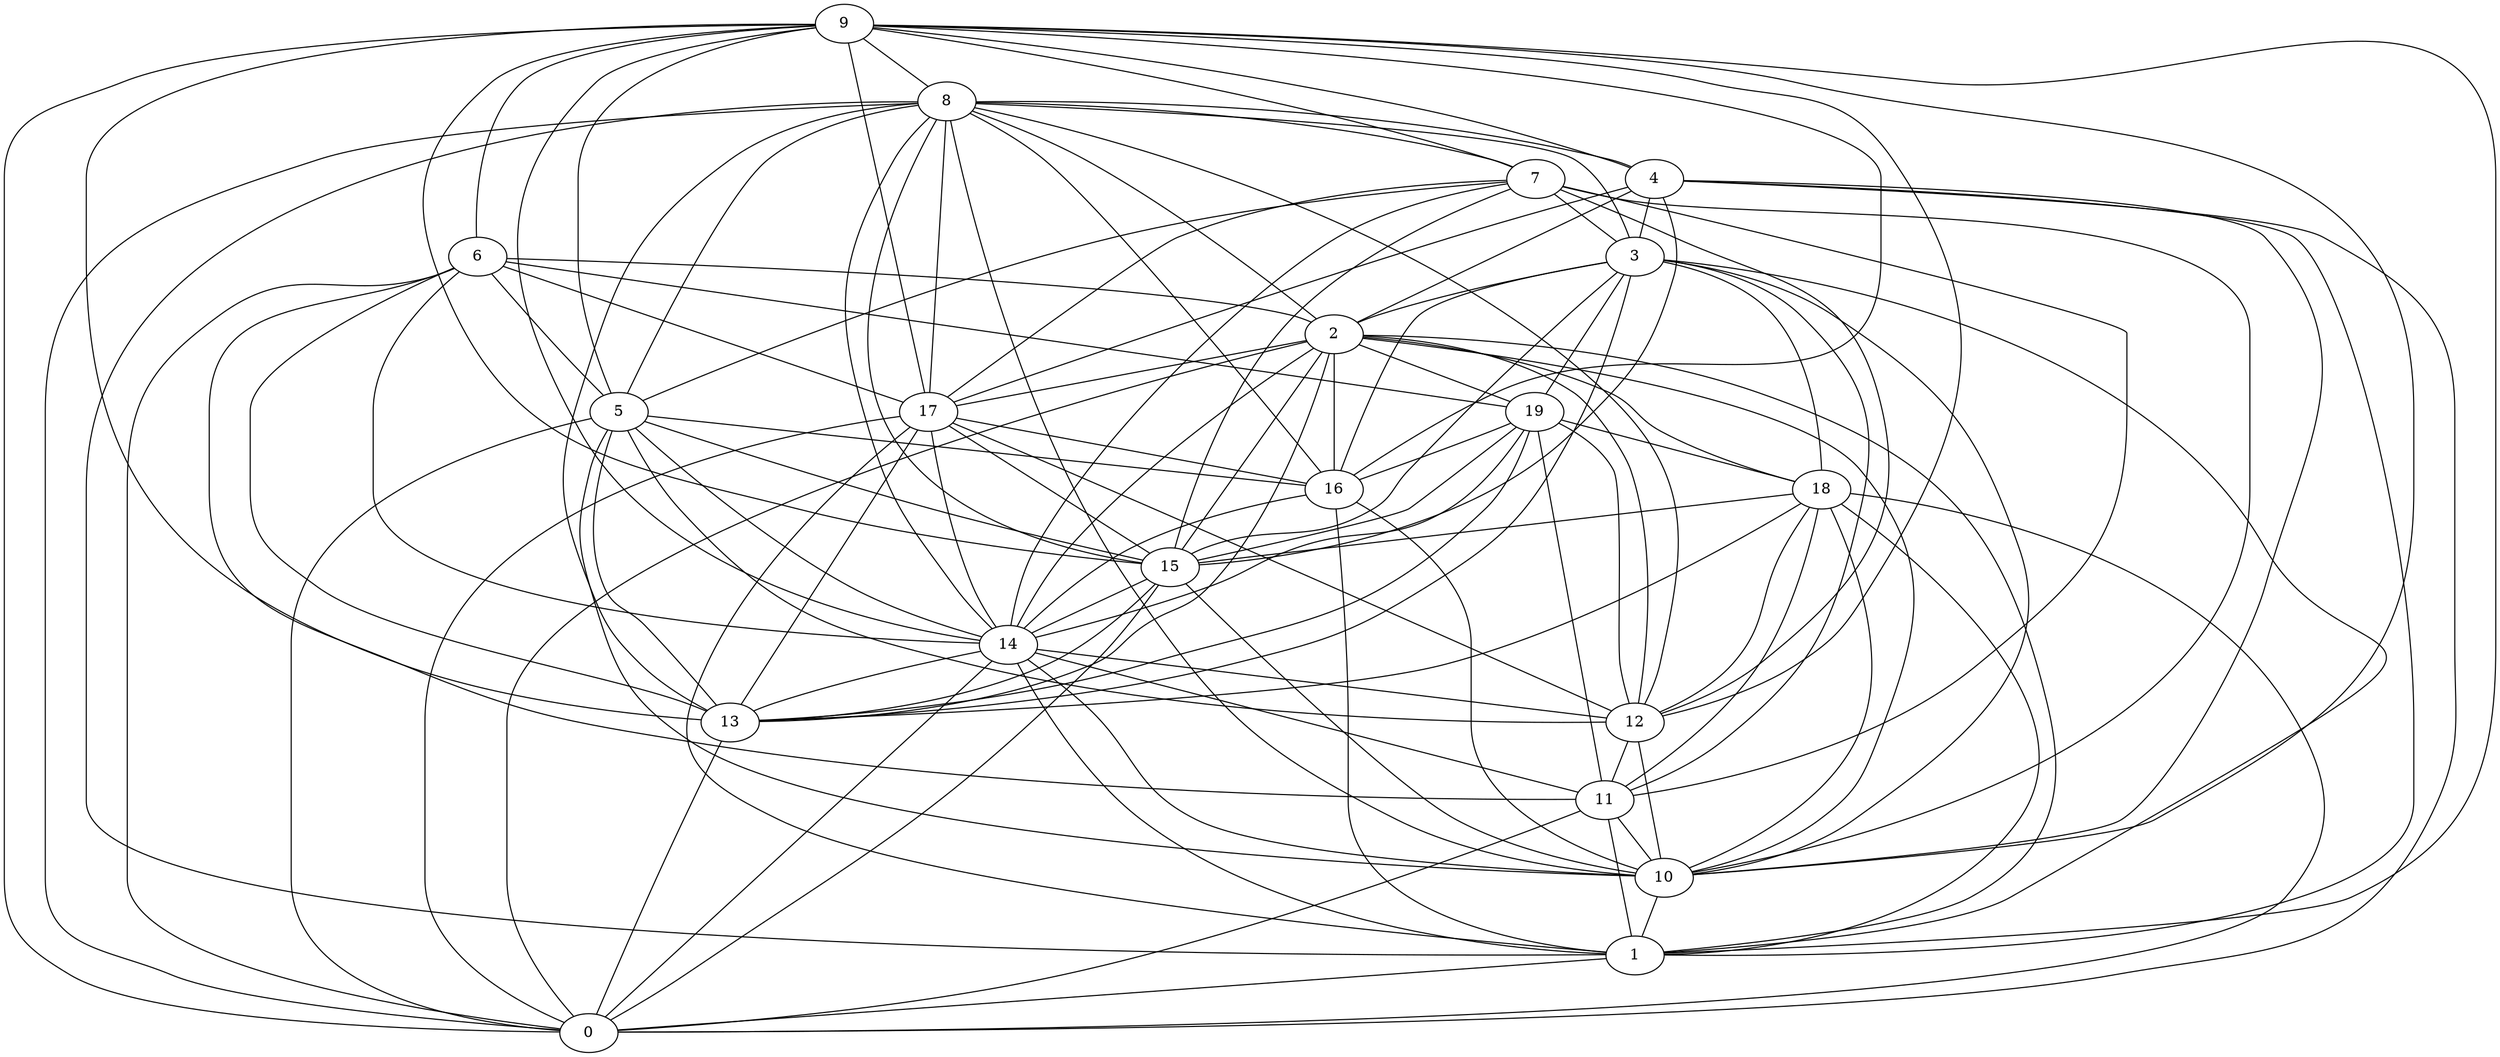 digraph GG_graph {

subgraph G_graph {
edge [color = black]
"12" -> "10" [dir = none]
"14" -> "1" [dir = none]
"14" -> "13" [dir = none]
"14" -> "0" [dir = none]
"14" -> "10" [dir = none]
"6" -> "5" [dir = none]
"6" -> "14" [dir = none]
"19" -> "18" [dir = none]
"19" -> "15" [dir = none]
"19" -> "14" [dir = none]
"19" -> "11" [dir = none]
"19" -> "16" [dir = none]
"4" -> "10" [dir = none]
"4" -> "0" [dir = none]
"4" -> "15" [dir = none]
"4" -> "1" [dir = none]
"5" -> "14" [dir = none]
"5" -> "16" [dir = none]
"5" -> "15" [dir = none]
"11" -> "0" [dir = none]
"11" -> "10" [dir = none]
"18" -> "10" [dir = none]
"9" -> "13" [dir = none]
"9" -> "6" [dir = none]
"9" -> "1" [dir = none]
"9" -> "8" [dir = none]
"9" -> "16" [dir = none]
"9" -> "10" [dir = none]
"9" -> "15" [dir = none]
"1" -> "0" [dir = none]
"3" -> "18" [dir = none]
"3" -> "2" [dir = none]
"3" -> "15" [dir = none]
"3" -> "10" [dir = none]
"16" -> "14" [dir = none]
"8" -> "10" [dir = none]
"8" -> "12" [dir = none]
"8" -> "14" [dir = none]
"8" -> "2" [dir = none]
"8" -> "16" [dir = none]
"8" -> "13" [dir = none]
"8" -> "7" [dir = none]
"2" -> "19" [dir = none]
"2" -> "17" [dir = none]
"2" -> "18" [dir = none]
"2" -> "1" [dir = none]
"2" -> "15" [dir = none]
"2" -> "0" [dir = none]
"2" -> "13" [dir = none]
"15" -> "14" [dir = none]
"15" -> "10" [dir = none]
"15" -> "0" [dir = none]
"7" -> "17" [dir = none]
"7" -> "12" [dir = none]
"7" -> "14" [dir = none]
"17" -> "14" [dir = none]
"17" -> "15" [dir = none]
"4" -> "3" [dir = none]
"7" -> "15" [dir = none]
"9" -> "0" [dir = none]
"12" -> "11" [dir = none]
"3" -> "13" [dir = none]
"17" -> "16" [dir = none]
"16" -> "10" [dir = none]
"9" -> "5" [dir = none]
"5" -> "0" [dir = none]
"18" -> "15" [dir = none]
"9" -> "14" [dir = none]
"5" -> "13" [dir = none]
"18" -> "12" [dir = none]
"14" -> "11" [dir = none]
"17" -> "0" [dir = none]
"9" -> "12" [dir = none]
"4" -> "17" [dir = none]
"10" -> "1" [dir = none]
"3" -> "19" [dir = none]
"18" -> "11" [dir = none]
"2" -> "10" [dir = none]
"13" -> "0" [dir = none]
"18" -> "1" [dir = none]
"6" -> "11" [dir = none]
"8" -> "5" [dir = none]
"7" -> "11" [dir = none]
"9" -> "17" [dir = none]
"15" -> "13" [dir = none]
"8" -> "3" [dir = none]
"7" -> "5" [dir = none]
"2" -> "14" [dir = none]
"3" -> "16" [dir = none]
"6" -> "19" [dir = none]
"16" -> "1" [dir = none]
"19" -> "13" [dir = none]
"9" -> "4" [dir = none]
"3" -> "11" [dir = none]
"6" -> "2" [dir = none]
"18" -> "0" [dir = none]
"8" -> "15" [dir = none]
"8" -> "17" [dir = none]
"7" -> "3" [dir = none]
"6" -> "17" [dir = none]
"5" -> "12" [dir = none]
"14" -> "12" [dir = none]
"3" -> "1" [dir = none]
"8" -> "0" [dir = none]
"6" -> "0" [dir = none]
"17" -> "1" [dir = none]
"9" -> "7" [dir = none]
"11" -> "1" [dir = none]
"2" -> "16" [dir = none]
"8" -> "1" [dir = none]
"7" -> "10" [dir = none]
"17" -> "13" [dir = none]
"4" -> "2" [dir = none]
"8" -> "4" [dir = none]
"5" -> "10" [dir = none]
"6" -> "13" [dir = none]
"17" -> "12" [dir = none]
"18" -> "13" [dir = none]
"2" -> "12" [dir = none]
"19" -> "12" [dir = none]
}

}
